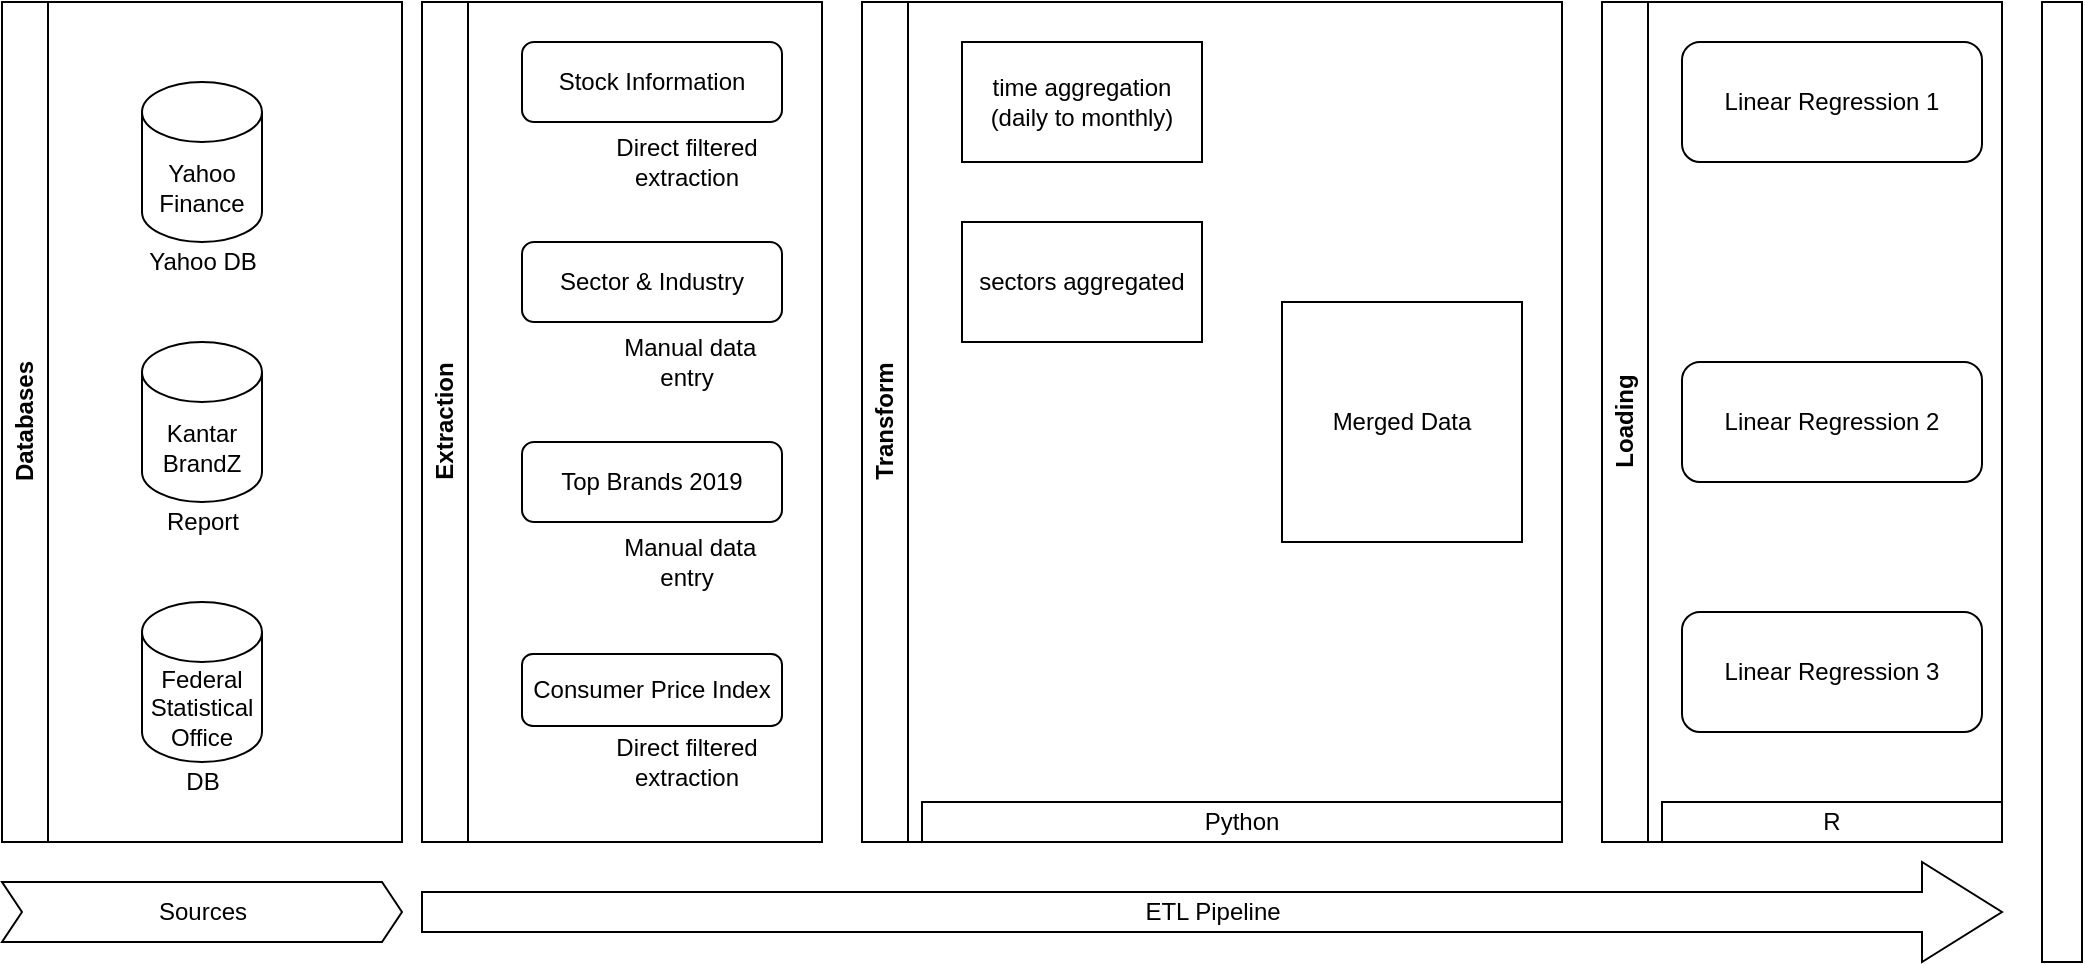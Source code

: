 <mxfile version="22.1.8" type="github">
  <diagram name="Page-1" id="7igvs6gEivPfTOj5GeFv">
    <mxGraphModel dx="1144" dy="712" grid="1" gridSize="10" guides="1" tooltips="1" connect="1" arrows="1" fold="1" page="1" pageScale="1" pageWidth="827" pageHeight="1169" math="0" shadow="0">
      <root>
        <mxCell id="0" />
        <mxCell id="1" parent="0" />
        <mxCell id="Orsz5sGhs1cldK6UFUGG-1" value="Databases" style="swimlane;horizontal=0;whiteSpace=wrap;html=1;" parent="1" vertex="1">
          <mxGeometry x="60" y="220" width="200" height="420" as="geometry" />
        </mxCell>
        <mxCell id="Orsz5sGhs1cldK6UFUGG-3" value="Yahoo Finance" style="shape=cylinder3;whiteSpace=wrap;html=1;boundedLbl=1;backgroundOutline=1;size=15;" parent="Orsz5sGhs1cldK6UFUGG-1" vertex="1">
          <mxGeometry x="70" y="40" width="60" height="80" as="geometry" />
        </mxCell>
        <mxCell id="Orsz5sGhs1cldK6UFUGG-5" value="Kantar BrandZ" style="shape=cylinder3;whiteSpace=wrap;html=1;boundedLbl=1;backgroundOutline=1;size=15;" parent="Orsz5sGhs1cldK6UFUGG-1" vertex="1">
          <mxGeometry x="70" y="170" width="60" height="80" as="geometry" />
        </mxCell>
        <mxCell id="ZQCkKx4SF7BVx3PdPr3Z-1" value="Federal Statistical Office" style="shape=cylinder3;whiteSpace=wrap;html=1;boundedLbl=1;backgroundOutline=1;size=15;" vertex="1" parent="Orsz5sGhs1cldK6UFUGG-1">
          <mxGeometry x="70" y="300" width="60" height="80" as="geometry" />
        </mxCell>
        <mxCell id="ZQCkKx4SF7BVx3PdPr3Z-42" value="Report" style="text;html=1;strokeColor=none;fillColor=none;align=center;verticalAlign=middle;whiteSpace=wrap;rounded=0;" vertex="1" parent="Orsz5sGhs1cldK6UFUGG-1">
          <mxGeometry x="52.5" y="250" width="95" height="20" as="geometry" />
        </mxCell>
        <mxCell id="ZQCkKx4SF7BVx3PdPr3Z-43" value="Yahoo DB" style="text;html=1;strokeColor=none;fillColor=none;align=center;verticalAlign=middle;whiteSpace=wrap;rounded=0;" vertex="1" parent="Orsz5sGhs1cldK6UFUGG-1">
          <mxGeometry x="52.5" y="120" width="95" height="20" as="geometry" />
        </mxCell>
        <mxCell id="ZQCkKx4SF7BVx3PdPr3Z-44" value="DB" style="text;html=1;strokeColor=none;fillColor=none;align=center;verticalAlign=middle;whiteSpace=wrap;rounded=0;" vertex="1" parent="Orsz5sGhs1cldK6UFUGG-1">
          <mxGeometry x="52.5" y="380" width="95" height="20" as="geometry" />
        </mxCell>
        <mxCell id="Orsz5sGhs1cldK6UFUGG-7" value="Extraction" style="swimlane;horizontal=0;whiteSpace=wrap;html=1;" parent="1" vertex="1">
          <mxGeometry x="270" y="220" width="200" height="420" as="geometry" />
        </mxCell>
        <mxCell id="ZQCkKx4SF7BVx3PdPr3Z-23" value="Stock Information" style="rounded=1;whiteSpace=wrap;html=1;" vertex="1" parent="Orsz5sGhs1cldK6UFUGG-7">
          <mxGeometry x="50" y="20" width="130" height="40" as="geometry" />
        </mxCell>
        <mxCell id="ZQCkKx4SF7BVx3PdPr3Z-24" value="Sector &amp;amp; Industry" style="rounded=1;whiteSpace=wrap;html=1;" vertex="1" parent="Orsz5sGhs1cldK6UFUGG-7">
          <mxGeometry x="50" y="120" width="130" height="40" as="geometry" />
        </mxCell>
        <mxCell id="ZQCkKx4SF7BVx3PdPr3Z-27" value="Top Brands 2019" style="rounded=1;whiteSpace=wrap;html=1;" vertex="1" parent="Orsz5sGhs1cldK6UFUGG-7">
          <mxGeometry x="50" y="220" width="130" height="40" as="geometry" />
        </mxCell>
        <mxCell id="ZQCkKx4SF7BVx3PdPr3Z-28" value="Consumer Price Index" style="rounded=1;whiteSpace=wrap;html=1;" vertex="1" parent="Orsz5sGhs1cldK6UFUGG-7">
          <mxGeometry x="50" y="326" width="130" height="36" as="geometry" />
        </mxCell>
        <mxCell id="ZQCkKx4SF7BVx3PdPr3Z-34" value="" style="shape=image;html=1;verticalAlign=top;verticalLabelPosition=bottom;labelBackgroundColor=#ffffff;imageAspect=0;aspect=fixed;image=https://cdn0.iconfinder.com/data/icons/phosphor-thin-vol-3/256/microsoft-excel-logo-thin-128.png" vertex="1" parent="Orsz5sGhs1cldK6UFUGG-7">
          <mxGeometry x="50" y="260" width="40" height="40" as="geometry" />
        </mxCell>
        <mxCell id="ZQCkKx4SF7BVx3PdPr3Z-35" value="" style="shape=image;html=1;verticalAlign=top;verticalLabelPosition=bottom;labelBackgroundColor=#ffffff;imageAspect=0;aspect=fixed;image=https://cdn0.iconfinder.com/data/icons/phosphor-thin-vol-3/256/microsoft-excel-logo-thin-128.png" vertex="1" parent="Orsz5sGhs1cldK6UFUGG-7">
          <mxGeometry x="50" y="362" width="40" height="40" as="geometry" />
        </mxCell>
        <mxCell id="ZQCkKx4SF7BVx3PdPr3Z-36" value="" style="shape=image;html=1;verticalAlign=top;verticalLabelPosition=bottom;labelBackgroundColor=#ffffff;imageAspect=0;aspect=fixed;image=https://cdn0.iconfinder.com/data/icons/phosphor-thin-vol-3/256/microsoft-excel-logo-thin-128.png" vertex="1" parent="Orsz5sGhs1cldK6UFUGG-7">
          <mxGeometry x="50" y="160" width="40" height="40" as="geometry" />
        </mxCell>
        <mxCell id="ZQCkKx4SF7BVx3PdPr3Z-37" value="" style="shape=image;html=1;verticalAlign=top;verticalLabelPosition=bottom;labelBackgroundColor=#ffffff;imageAspect=0;aspect=fixed;image=https://cdn0.iconfinder.com/data/icons/phosphor-thin-vol-3/256/microsoft-excel-logo-thin-128.png" vertex="1" parent="Orsz5sGhs1cldK6UFUGG-7">
          <mxGeometry x="50" y="60" width="40" height="40" as="geometry" />
        </mxCell>
        <mxCell id="ZQCkKx4SF7BVx3PdPr3Z-38" value="Direct filtered extraction" style="text;html=1;strokeColor=none;fillColor=none;align=center;verticalAlign=middle;whiteSpace=wrap;rounded=0;" vertex="1" parent="Orsz5sGhs1cldK6UFUGG-7">
          <mxGeometry x="85" y="60" width="95" height="40" as="geometry" />
        </mxCell>
        <mxCell id="ZQCkKx4SF7BVx3PdPr3Z-39" value="&amp;nbsp;Manual data entry" style="text;html=1;strokeColor=none;fillColor=none;align=center;verticalAlign=middle;whiteSpace=wrap;rounded=0;" vertex="1" parent="Orsz5sGhs1cldK6UFUGG-7">
          <mxGeometry x="85" y="160" width="95" height="40" as="geometry" />
        </mxCell>
        <mxCell id="ZQCkKx4SF7BVx3PdPr3Z-40" value="&amp;nbsp;Manual data entry" style="text;html=1;strokeColor=none;fillColor=none;align=center;verticalAlign=middle;whiteSpace=wrap;rounded=0;" vertex="1" parent="Orsz5sGhs1cldK6UFUGG-7">
          <mxGeometry x="85" y="260" width="95" height="40" as="geometry" />
        </mxCell>
        <mxCell id="ZQCkKx4SF7BVx3PdPr3Z-41" value="Direct filtered extraction" style="text;html=1;strokeColor=none;fillColor=none;align=center;verticalAlign=middle;whiteSpace=wrap;rounded=0;" vertex="1" parent="Orsz5sGhs1cldK6UFUGG-7">
          <mxGeometry x="85" y="360" width="95" height="40" as="geometry" />
        </mxCell>
        <mxCell id="ZQCkKx4SF7BVx3PdPr3Z-3" value="Transform" style="swimlane;horizontal=0;whiteSpace=wrap;html=1;" vertex="1" parent="1">
          <mxGeometry x="490" y="220" width="350" height="420" as="geometry" />
        </mxCell>
        <mxCell id="ZQCkKx4SF7BVx3PdPr3Z-16" value="time aggregation (daily to monthly)" style="rounded=0;whiteSpace=wrap;html=1;" vertex="1" parent="ZQCkKx4SF7BVx3PdPr3Z-3">
          <mxGeometry x="50" y="20" width="120" height="60" as="geometry" />
        </mxCell>
        <mxCell id="ZQCkKx4SF7BVx3PdPr3Z-17" value="sectors aggregated" style="rounded=0;whiteSpace=wrap;html=1;" vertex="1" parent="ZQCkKx4SF7BVx3PdPr3Z-3">
          <mxGeometry x="50" y="110" width="120" height="60" as="geometry" />
        </mxCell>
        <mxCell id="ZQCkKx4SF7BVx3PdPr3Z-45" value="Merged Data" style="rounded=0;whiteSpace=wrap;html=1;" vertex="1" parent="ZQCkKx4SF7BVx3PdPr3Z-3">
          <mxGeometry x="210" y="150" width="120" height="120" as="geometry" />
        </mxCell>
        <mxCell id="ZQCkKx4SF7BVx3PdPr3Z-46" value="Python" style="rounded=0;whiteSpace=wrap;html=1;" vertex="1" parent="ZQCkKx4SF7BVx3PdPr3Z-3">
          <mxGeometry x="30" y="400" width="320" height="20" as="geometry" />
        </mxCell>
        <mxCell id="ZQCkKx4SF7BVx3PdPr3Z-10" value="Loading" style="swimlane;horizontal=0;whiteSpace=wrap;html=1;" vertex="1" parent="1">
          <mxGeometry x="860" y="220" width="200" height="420" as="geometry" />
        </mxCell>
        <mxCell id="ZQCkKx4SF7BVx3PdPr3Z-47" value="R" style="rounded=0;whiteSpace=wrap;html=1;" vertex="1" parent="ZQCkKx4SF7BVx3PdPr3Z-10">
          <mxGeometry x="30" y="400" width="170" height="20" as="geometry" />
        </mxCell>
        <mxCell id="ZQCkKx4SF7BVx3PdPr3Z-49" value="Linear Regression 1" style="rounded=1;whiteSpace=wrap;html=1;" vertex="1" parent="ZQCkKx4SF7BVx3PdPr3Z-10">
          <mxGeometry x="40" y="20" width="150" height="60" as="geometry" />
        </mxCell>
        <mxCell id="ZQCkKx4SF7BVx3PdPr3Z-50" value="Linear Regression 2" style="rounded=1;whiteSpace=wrap;html=1;" vertex="1" parent="ZQCkKx4SF7BVx3PdPr3Z-10">
          <mxGeometry x="40" y="180" width="150" height="60" as="geometry" />
        </mxCell>
        <mxCell id="ZQCkKx4SF7BVx3PdPr3Z-51" value="Linear Regression 3" style="rounded=1;whiteSpace=wrap;html=1;" vertex="1" parent="ZQCkKx4SF7BVx3PdPr3Z-10">
          <mxGeometry x="40" y="305" width="150" height="60" as="geometry" />
        </mxCell>
        <mxCell id="ZQCkKx4SF7BVx3PdPr3Z-20" value="ETL Pipeline" style="html=1;shadow=0;dashed=0;align=center;verticalAlign=middle;shape=mxgraph.arrows2.arrow;dy=0.6;dx=40;notch=0;" vertex="1" parent="1">
          <mxGeometry x="270" y="650" width="790" height="50" as="geometry" />
        </mxCell>
        <mxCell id="ZQCkKx4SF7BVx3PdPr3Z-21" value="Sources" style="html=1;shadow=0;dashed=0;align=center;verticalAlign=middle;shape=mxgraph.arrows2.arrow;dy=0;dx=10;notch=10;" vertex="1" parent="1">
          <mxGeometry x="60" y="660" width="200" height="30" as="geometry" />
        </mxCell>
        <mxCell id="ZQCkKx4SF7BVx3PdPr3Z-57" value="" style="rounded=0;whiteSpace=wrap;html=1;" vertex="1" parent="1">
          <mxGeometry x="1080" y="220" width="20" height="480" as="geometry" />
        </mxCell>
      </root>
    </mxGraphModel>
  </diagram>
</mxfile>
